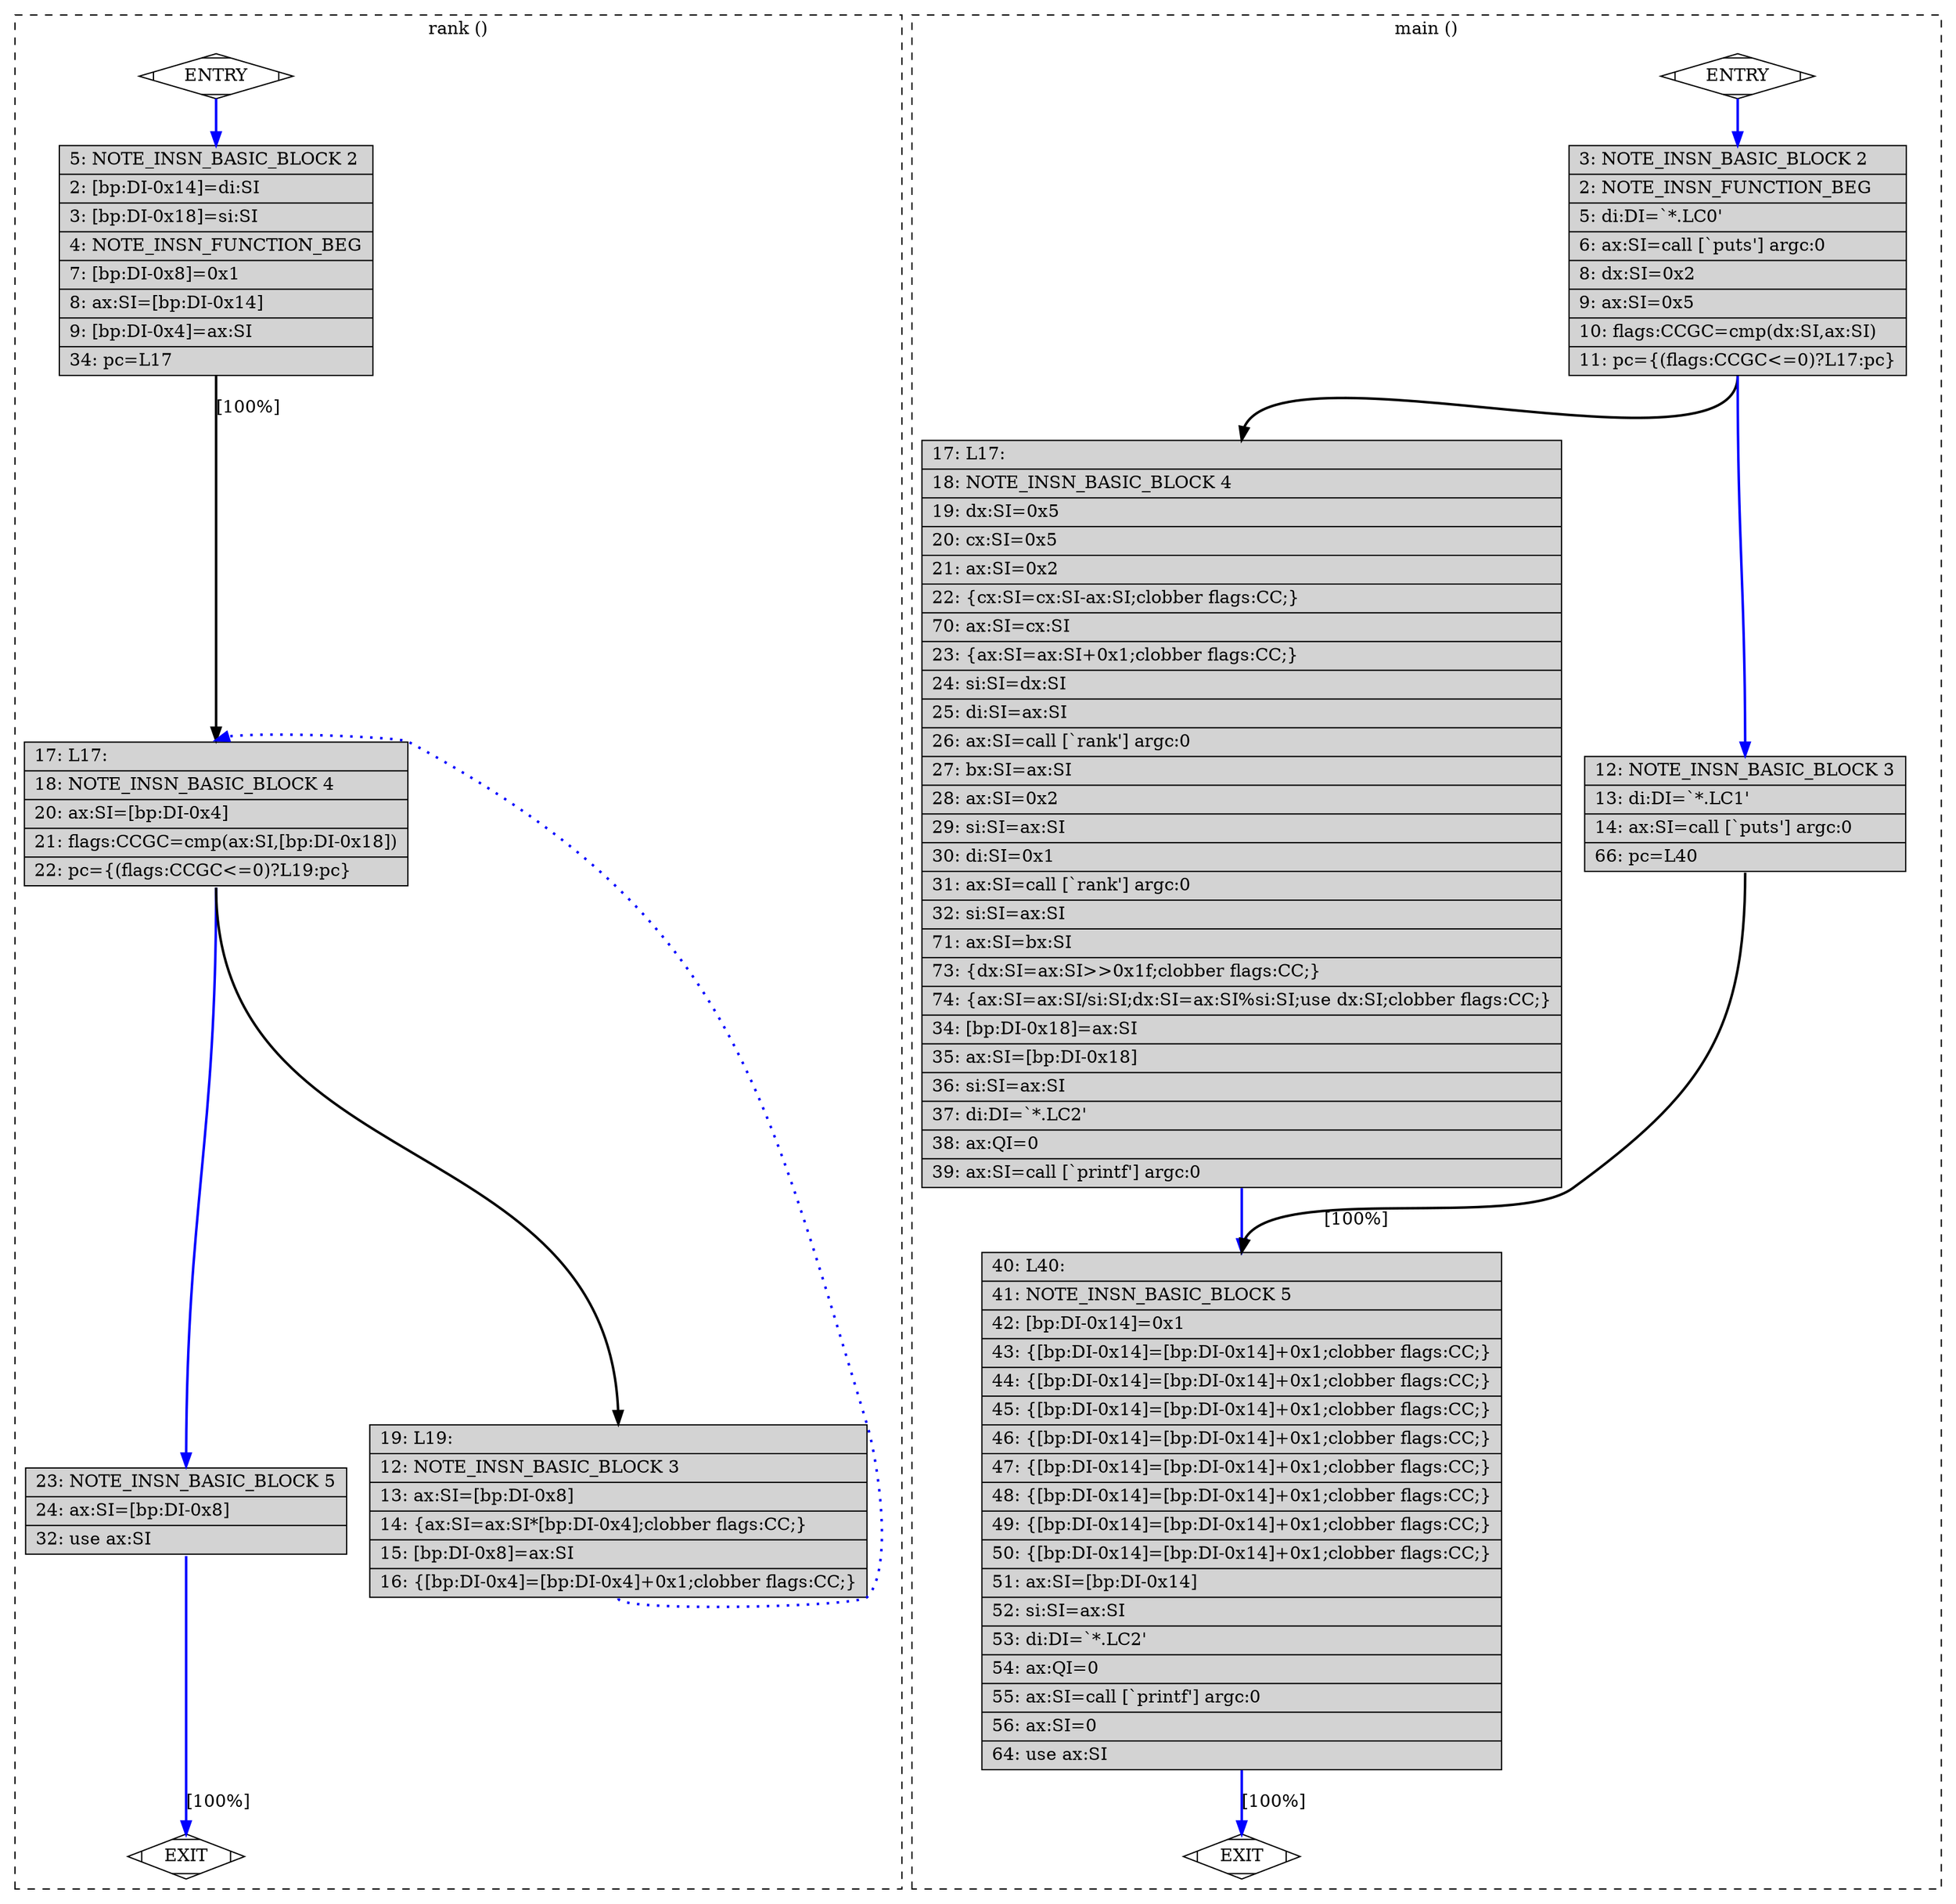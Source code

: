digraph "main.c.285r.split2" {
overlap=false;
subgraph "cluster_rank" {
	style="dashed";
	color="black";
	label="rank ()";
	fn_0_basic_block_0 [shape=Mdiamond,style=filled,fillcolor=white,label="ENTRY"];

	fn_0_basic_block_2 [shape=record,style=filled,fillcolor=lightgrey,label="{\ \ \ \ 5:\ NOTE_INSN_BASIC_BLOCK\ 2\l\
|\ \ \ \ 2:\ [bp:DI-0x14]=di:SI\l\
|\ \ \ \ 3:\ [bp:DI-0x18]=si:SI\l\
|\ \ \ \ 4:\ NOTE_INSN_FUNCTION_BEG\l\
|\ \ \ \ 7:\ [bp:DI-0x8]=0x1\l\
|\ \ \ \ 8:\ ax:SI=[bp:DI-0x14]\l\
|\ \ \ \ 9:\ [bp:DI-0x4]=ax:SI\l\
|\ \ \ 34:\ pc=L17\l\
}"];

	fn_0_basic_block_4 [shape=record,style=filled,fillcolor=lightgrey,label="{\ \ \ 17:\ L17:\l\
|\ \ \ 18:\ NOTE_INSN_BASIC_BLOCK\ 4\l\
|\ \ \ 20:\ ax:SI=[bp:DI-0x4]\l\
|\ \ \ 21:\ flags:CCGC=cmp(ax:SI,[bp:DI-0x18])\l\
|\ \ \ 22:\ pc=\{(flags:CCGC\<=0)?L19:pc\}\l\
}"];

	fn_0_basic_block_5 [shape=record,style=filled,fillcolor=lightgrey,label="{\ \ \ 23:\ NOTE_INSN_BASIC_BLOCK\ 5\l\
|\ \ \ 24:\ ax:SI=[bp:DI-0x8]\l\
|\ \ \ 32:\ use\ ax:SI\l\
}"];

	fn_0_basic_block_3 [shape=record,style=filled,fillcolor=lightgrey,label="{\ \ \ 19:\ L19:\l\
|\ \ \ 12:\ NOTE_INSN_BASIC_BLOCK\ 3\l\
|\ \ \ 13:\ ax:SI=[bp:DI-0x8]\l\
|\ \ \ 14:\ \{ax:SI=ax:SI*[bp:DI-0x4];clobber\ flags:CC;\}\l\
|\ \ \ 15:\ [bp:DI-0x8]=ax:SI\l\
|\ \ \ 16:\ \{[bp:DI-0x4]=[bp:DI-0x4]+0x1;clobber\ flags:CC;\}\l\
}"];

	fn_0_basic_block_1 [shape=Mdiamond,style=filled,fillcolor=white,label="EXIT"];

	fn_0_basic_block_0:s -> fn_0_basic_block_2:n [style="solid,bold",color=blue,weight=100,constraint=true];
	fn_0_basic_block_2:s -> fn_0_basic_block_4:n [style="solid,bold",color=black,weight=10,constraint=true,label="[100%]"];
	fn_0_basic_block_3:s -> fn_0_basic_block_4:n [style="dotted,bold",color=blue,weight=10,constraint=false];
	fn_0_basic_block_4:s -> fn_0_basic_block_3:n [style="solid,bold",color=black,weight=10,constraint=true];
	fn_0_basic_block_4:s -> fn_0_basic_block_5:n [style="solid,bold",color=blue,weight=100,constraint=true];
	fn_0_basic_block_5:s -> fn_0_basic_block_1:n [style="solid,bold",color=blue,weight=100,constraint=true,label="[100%]"];
	fn_0_basic_block_0:s -> fn_0_basic_block_1:n [style="invis",constraint=true];
}
subgraph "cluster_main" {
	style="dashed";
	color="black";
	label="main ()";
	fn_1_basic_block_0 [shape=Mdiamond,style=filled,fillcolor=white,label="ENTRY"];

	fn_1_basic_block_2 [shape=record,style=filled,fillcolor=lightgrey,label="{\ \ \ \ 3:\ NOTE_INSN_BASIC_BLOCK\ 2\l\
|\ \ \ \ 2:\ NOTE_INSN_FUNCTION_BEG\l\
|\ \ \ \ 5:\ di:DI=`*.LC0'\l\
|\ \ \ \ 6:\ ax:SI=call\ [`puts']\ argc:0\l\
|\ \ \ \ 8:\ dx:SI=0x2\l\
|\ \ \ \ 9:\ ax:SI=0x5\l\
|\ \ \ 10:\ flags:CCGC=cmp(dx:SI,ax:SI)\l\
|\ \ \ 11:\ pc=\{(flags:CCGC\<=0)?L17:pc\}\l\
}"];

	fn_1_basic_block_4 [shape=record,style=filled,fillcolor=lightgrey,label="{\ \ \ 17:\ L17:\l\
|\ \ \ 18:\ NOTE_INSN_BASIC_BLOCK\ 4\l\
|\ \ \ 19:\ dx:SI=0x5\l\
|\ \ \ 20:\ cx:SI=0x5\l\
|\ \ \ 21:\ ax:SI=0x2\l\
|\ \ \ 22:\ \{cx:SI=cx:SI-ax:SI;clobber\ flags:CC;\}\l\
|\ \ \ 70:\ ax:SI=cx:SI\l\
|\ \ \ 23:\ \{ax:SI=ax:SI+0x1;clobber\ flags:CC;\}\l\
|\ \ \ 24:\ si:SI=dx:SI\l\
|\ \ \ 25:\ di:SI=ax:SI\l\
|\ \ \ 26:\ ax:SI=call\ [`rank']\ argc:0\l\
|\ \ \ 27:\ bx:SI=ax:SI\l\
|\ \ \ 28:\ ax:SI=0x2\l\
|\ \ \ 29:\ si:SI=ax:SI\l\
|\ \ \ 30:\ di:SI=0x1\l\
|\ \ \ 31:\ ax:SI=call\ [`rank']\ argc:0\l\
|\ \ \ 32:\ si:SI=ax:SI\l\
|\ \ \ 71:\ ax:SI=bx:SI\l\
|\ \ \ 73:\ \{dx:SI=ax:SI\>\>0x1f;clobber\ flags:CC;\}\l\
|\ \ \ 74:\ \{ax:SI=ax:SI/si:SI;dx:SI=ax:SI%si:SI;use\ dx:SI;clobber\ flags:CC;\}\l\
|\ \ \ 34:\ [bp:DI-0x18]=ax:SI\l\
|\ \ \ 35:\ ax:SI=[bp:DI-0x18]\l\
|\ \ \ 36:\ si:SI=ax:SI\l\
|\ \ \ 37:\ di:DI=`*.LC2'\l\
|\ \ \ 38:\ ax:QI=0\l\
|\ \ \ 39:\ ax:SI=call\ [`printf']\ argc:0\l\
}"];

	fn_1_basic_block_3 [shape=record,style=filled,fillcolor=lightgrey,label="{\ \ \ 12:\ NOTE_INSN_BASIC_BLOCK\ 3\l\
|\ \ \ 13:\ di:DI=`*.LC1'\l\
|\ \ \ 14:\ ax:SI=call\ [`puts']\ argc:0\l\
|\ \ \ 66:\ pc=L40\l\
}"];

	fn_1_basic_block_5 [shape=record,style=filled,fillcolor=lightgrey,label="{\ \ \ 40:\ L40:\l\
|\ \ \ 41:\ NOTE_INSN_BASIC_BLOCK\ 5\l\
|\ \ \ 42:\ [bp:DI-0x14]=0x1\l\
|\ \ \ 43:\ \{[bp:DI-0x14]=[bp:DI-0x14]+0x1;clobber\ flags:CC;\}\l\
|\ \ \ 44:\ \{[bp:DI-0x14]=[bp:DI-0x14]+0x1;clobber\ flags:CC;\}\l\
|\ \ \ 45:\ \{[bp:DI-0x14]=[bp:DI-0x14]+0x1;clobber\ flags:CC;\}\l\
|\ \ \ 46:\ \{[bp:DI-0x14]=[bp:DI-0x14]+0x1;clobber\ flags:CC;\}\l\
|\ \ \ 47:\ \{[bp:DI-0x14]=[bp:DI-0x14]+0x1;clobber\ flags:CC;\}\l\
|\ \ \ 48:\ \{[bp:DI-0x14]=[bp:DI-0x14]+0x1;clobber\ flags:CC;\}\l\
|\ \ \ 49:\ \{[bp:DI-0x14]=[bp:DI-0x14]+0x1;clobber\ flags:CC;\}\l\
|\ \ \ 50:\ \{[bp:DI-0x14]=[bp:DI-0x14]+0x1;clobber\ flags:CC;\}\l\
|\ \ \ 51:\ ax:SI=[bp:DI-0x14]\l\
|\ \ \ 52:\ si:SI=ax:SI\l\
|\ \ \ 53:\ di:DI=`*.LC2'\l\
|\ \ \ 54:\ ax:QI=0\l\
|\ \ \ 55:\ ax:SI=call\ [`printf']\ argc:0\l\
|\ \ \ 56:\ ax:SI=0\l\
|\ \ \ 64:\ use\ ax:SI\l\
}"];

	fn_1_basic_block_1 [shape=Mdiamond,style=filled,fillcolor=white,label="EXIT"];

	fn_1_basic_block_0:s -> fn_1_basic_block_2:n [style="solid,bold",color=blue,weight=100,constraint=true];
	fn_1_basic_block_2:s -> fn_1_basic_block_3:n [style="solid,bold",color=blue,weight=100,constraint=true];
	fn_1_basic_block_2:s -> fn_1_basic_block_4:n [style="solid,bold",color=black,weight=10,constraint=true];
	fn_1_basic_block_3:s -> fn_1_basic_block_5:n [style="solid,bold",color=black,weight=10,constraint=true,label="[100%]"];
	fn_1_basic_block_4:s -> fn_1_basic_block_5:n [style="solid,bold",color=blue,weight=100,constraint=true];
	fn_1_basic_block_5:s -> fn_1_basic_block_1:n [style="solid,bold",color=blue,weight=100,constraint=true,label="[100%]"];
	fn_1_basic_block_0:s -> fn_1_basic_block_1:n [style="invis",constraint=true];
}
}
